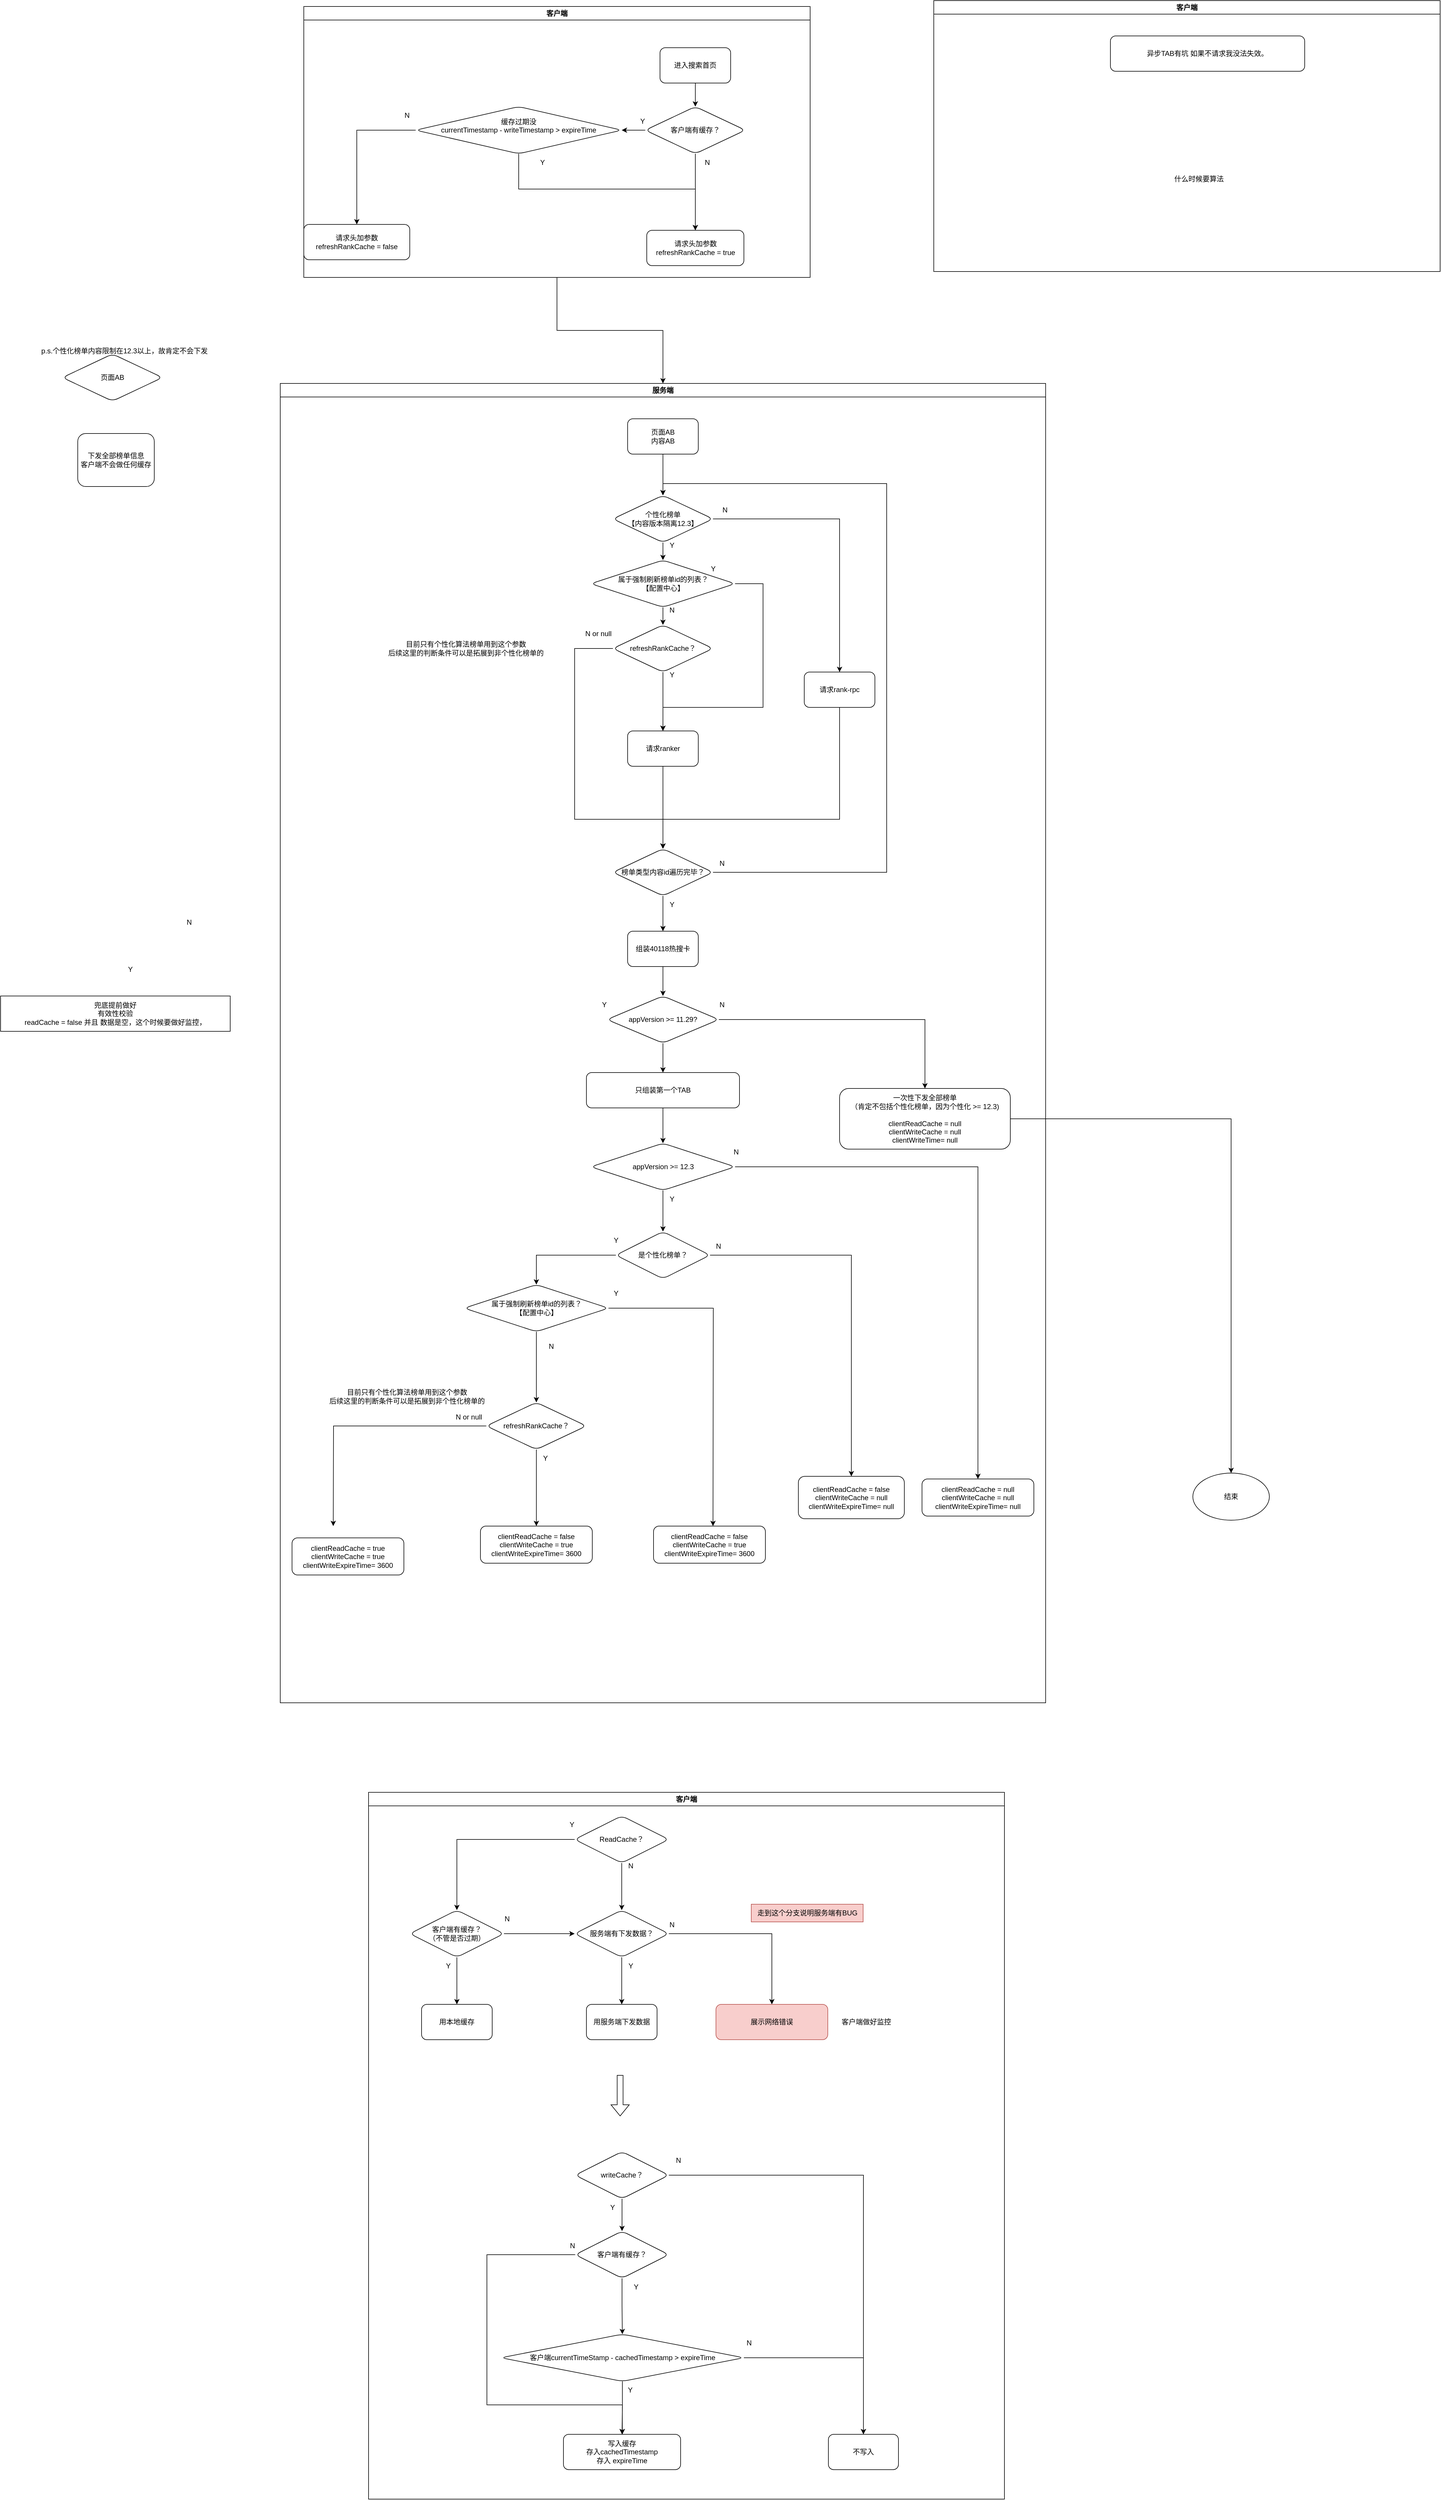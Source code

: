 <mxfile version="26.0.16">
  <diagram name="第 1 页" id="NQEf47WvhXZKwdAwDiqe">
    <mxGraphModel dx="3689" dy="2301" grid="1" gridSize="10" guides="1" tooltips="1" connect="1" arrows="1" fold="1" page="1" pageScale="1" pageWidth="827" pageHeight="1169" math="0" shadow="0">
      <root>
        <mxCell id="0" />
        <mxCell id="1" parent="0" />
        <mxCell id="9Gnq12phPFpCPruZLT1S-5" value="" style="edgeStyle=orthogonalEdgeStyle;rounded=0;orthogonalLoop=1;jettySize=auto;html=1;" parent="1" source="9Gnq12phPFpCPruZLT1S-2" target="9Gnq12phPFpCPruZLT1S-4" edge="1">
          <mxGeometry relative="1" as="geometry" />
        </mxCell>
        <mxCell id="9Gnq12phPFpCPruZLT1S-2" value="进入搜索首页" style="rounded=1;whiteSpace=wrap;html=1;" parent="1" vertex="1">
          <mxGeometry x="285" y="-70" width="120" height="60" as="geometry" />
        </mxCell>
        <mxCell id="9Gnq12phPFpCPruZLT1S-165" value="" style="edgeStyle=orthogonalEdgeStyle;rounded=0;orthogonalLoop=1;jettySize=auto;html=1;" parent="1" source="9Gnq12phPFpCPruZLT1S-4" target="9Gnq12phPFpCPruZLT1S-164" edge="1">
          <mxGeometry relative="1" as="geometry" />
        </mxCell>
        <mxCell id="9Gnq12phPFpCPruZLT1S-168" value="" style="edgeStyle=orthogonalEdgeStyle;rounded=0;orthogonalLoop=1;jettySize=auto;html=1;" parent="1" source="9Gnq12phPFpCPruZLT1S-4" target="9Gnq12phPFpCPruZLT1S-167" edge="1">
          <mxGeometry relative="1" as="geometry" />
        </mxCell>
        <mxCell id="9Gnq12phPFpCPruZLT1S-4" value="客户端有缓存？" style="rhombus;whiteSpace=wrap;html=1;rounded=1;" parent="1" vertex="1">
          <mxGeometry x="260" y="30" width="170" height="80" as="geometry" />
        </mxCell>
        <mxCell id="9Gnq12phPFpCPruZLT1S-41" value="p.s.个性化榜单内容限制在12.3以上，故肯定不会下发" style="text;html=1;align=center;verticalAlign=middle;resizable=0;points=[];autosize=1;strokeColor=none;fillColor=none;" parent="1" vertex="1">
          <mxGeometry x="-780" y="430" width="310" height="30" as="geometry" />
        </mxCell>
        <mxCell id="9Gnq12phPFpCPruZLT1S-66" value="" style="edgeStyle=orthogonalEdgeStyle;rounded=0;orthogonalLoop=1;jettySize=auto;html=1;entryX=0.5;entryY=0;entryDx=0;entryDy=0;" parent="1" source="9Gnq12phPFpCPruZLT1S-61" target="9Gnq12phPFpCPruZLT1S-103" edge="1">
          <mxGeometry relative="1" as="geometry">
            <mxPoint x="220" y="3082" as="targetPoint" />
          </mxGeometry>
        </mxCell>
        <mxCell id="9Gnq12phPFpCPruZLT1S-104" style="edgeStyle=orthogonalEdgeStyle;rounded=0;orthogonalLoop=1;jettySize=auto;html=1;entryX=0.5;entryY=0;entryDx=0;entryDy=0;" parent="1" source="9Gnq12phPFpCPruZLT1S-61" target="9Gnq12phPFpCPruZLT1S-94" edge="1">
          <mxGeometry relative="1" as="geometry" />
        </mxCell>
        <mxCell id="9Gnq12phPFpCPruZLT1S-61" value="ReadCache？" style="rhombus;whiteSpace=wrap;html=1;rounded=1;" parent="1" vertex="1">
          <mxGeometry x="140" y="2932" width="160" height="80" as="geometry" />
        </mxCell>
        <mxCell id="9Gnq12phPFpCPruZLT1S-67" value="Y" style="text;html=1;align=center;verticalAlign=middle;resizable=0;points=[];autosize=1;strokeColor=none;fillColor=none;" parent="1" vertex="1">
          <mxGeometry x="120" y="2932" width="30" height="30" as="geometry" />
        </mxCell>
        <mxCell id="9Gnq12phPFpCPruZLT1S-68" value="N" style="text;html=1;align=center;verticalAlign=middle;resizable=0;points=[];autosize=1;strokeColor=none;fillColor=none;" parent="1" vertex="1">
          <mxGeometry x="220" y="3002" width="30" height="30" as="geometry" />
        </mxCell>
        <mxCell id="9Gnq12phPFpCPruZLT1S-96" style="edgeStyle=orthogonalEdgeStyle;rounded=0;orthogonalLoop=1;jettySize=auto;html=1;entryX=0;entryY=0.5;entryDx=0;entryDy=0;" parent="1" source="9Gnq12phPFpCPruZLT1S-94" target="9Gnq12phPFpCPruZLT1S-103" edge="1">
          <mxGeometry relative="1" as="geometry">
            <mxPoint x="160" y="3112" as="targetPoint" />
            <Array as="points" />
          </mxGeometry>
        </mxCell>
        <mxCell id="9Gnq12phPFpCPruZLT1S-100" style="edgeStyle=orthogonalEdgeStyle;rounded=0;orthogonalLoop=1;jettySize=auto;html=1;entryX=0.5;entryY=0;entryDx=0;entryDy=0;" parent="1" source="9Gnq12phPFpCPruZLT1S-94" target="9Gnq12phPFpCPruZLT1S-97" edge="1">
          <mxGeometry relative="1" as="geometry" />
        </mxCell>
        <mxCell id="9Gnq12phPFpCPruZLT1S-94" value="客户端有缓存？&lt;br&gt;（不管是否过期）" style="rhombus;whiteSpace=wrap;html=1;rounded=1;" parent="1" vertex="1">
          <mxGeometry x="-140" y="3092" width="160" height="80" as="geometry" />
        </mxCell>
        <mxCell id="9Gnq12phPFpCPruZLT1S-97" value="用本地缓存" style="whiteSpace=wrap;html=1;rounded=1;" parent="1" vertex="1">
          <mxGeometry x="-120" y="3252" width="120" height="60" as="geometry" />
        </mxCell>
        <mxCell id="9Gnq12phPFpCPruZLT1S-101" value="Y" style="text;html=1;align=center;verticalAlign=middle;resizable=0;points=[];autosize=1;strokeColor=none;fillColor=none;" parent="1" vertex="1">
          <mxGeometry x="-90" y="3172" width="30" height="30" as="geometry" />
        </mxCell>
        <mxCell id="9Gnq12phPFpCPruZLT1S-102" value="N" style="text;html=1;align=center;verticalAlign=middle;resizable=0;points=[];autosize=1;strokeColor=none;fillColor=none;" parent="1" vertex="1">
          <mxGeometry x="10" y="3092" width="30" height="30" as="geometry" />
        </mxCell>
        <mxCell id="9Gnq12phPFpCPruZLT1S-106" value="" style="edgeStyle=orthogonalEdgeStyle;rounded=0;orthogonalLoop=1;jettySize=auto;html=1;" parent="1" source="9Gnq12phPFpCPruZLT1S-103" target="9Gnq12phPFpCPruZLT1S-105" edge="1">
          <mxGeometry relative="1" as="geometry" />
        </mxCell>
        <mxCell id="9Gnq12phPFpCPruZLT1S-107" style="edgeStyle=orthogonalEdgeStyle;rounded=0;orthogonalLoop=1;jettySize=auto;html=1;entryX=0.5;entryY=0;entryDx=0;entryDy=0;" parent="1" source="9Gnq12phPFpCPruZLT1S-103" target="9Gnq12phPFpCPruZLT1S-109" edge="1">
          <mxGeometry relative="1" as="geometry">
            <mxPoint x="460" y="3242" as="targetPoint" />
          </mxGeometry>
        </mxCell>
        <mxCell id="9Gnq12phPFpCPruZLT1S-103" value="服务端有下发数据？" style="rhombus;whiteSpace=wrap;html=1;rounded=1;" parent="1" vertex="1">
          <mxGeometry x="140" y="3092" width="160" height="80" as="geometry" />
        </mxCell>
        <mxCell id="9Gnq12phPFpCPruZLT1S-105" value="用服务端下发数据" style="whiteSpace=wrap;html=1;rounded=1;" parent="1" vertex="1">
          <mxGeometry x="160" y="3252" width="120" height="60" as="geometry" />
        </mxCell>
        <mxCell id="9Gnq12phPFpCPruZLT1S-109" value="展示网络错误" style="whiteSpace=wrap;html=1;rounded=1;fillColor=#f8cecc;strokeColor=#b85450;" parent="1" vertex="1">
          <mxGeometry x="380" y="3252" width="190" height="60" as="geometry" />
        </mxCell>
        <mxCell id="9Gnq12phPFpCPruZLT1S-110" value="N" style="text;html=1;align=center;verticalAlign=middle;resizable=0;points=[];autosize=1;strokeColor=none;fillColor=none;" parent="1" vertex="1">
          <mxGeometry x="290" y="3102" width="30" height="30" as="geometry" />
        </mxCell>
        <mxCell id="9Gnq12phPFpCPruZLT1S-113" value="Y" style="text;html=1;align=center;verticalAlign=middle;resizable=0;points=[];autosize=1;strokeColor=none;fillColor=none;" parent="1" vertex="1">
          <mxGeometry x="220" y="3172" width="30" height="30" as="geometry" />
        </mxCell>
        <mxCell id="9Gnq12phPFpCPruZLT1S-129" value="客户端做好监控" style="text;html=1;align=center;verticalAlign=middle;resizable=0;points=[];autosize=1;strokeColor=none;fillColor=none;" parent="1" vertex="1">
          <mxGeometry x="580" y="3267" width="110" height="30" as="geometry" />
        </mxCell>
        <mxCell id="9Gnq12phPFpCPruZLT1S-150" value="客户端" style="swimlane;whiteSpace=wrap;html=1;" parent="1" vertex="1">
          <mxGeometry x="-210" y="2892" width="1080" height="1200" as="geometry" />
        </mxCell>
        <mxCell id="9Gnq12phPFpCPruZLT1S-117" style="edgeStyle=orthogonalEdgeStyle;rounded=0;orthogonalLoop=1;jettySize=auto;html=1;entryX=0.5;entryY=0;entryDx=0;entryDy=0;" parent="9Gnq12phPFpCPruZLT1S-150" source="9Gnq12phPFpCPruZLT1S-71" target="9Gnq12phPFpCPruZLT1S-115" edge="1">
          <mxGeometry relative="1" as="geometry" />
        </mxCell>
        <mxCell id="9Gnq12phPFpCPruZLT1S-137" style="edgeStyle=orthogonalEdgeStyle;rounded=0;orthogonalLoop=1;jettySize=auto;html=1;entryX=0.5;entryY=0;entryDx=0;entryDy=0;" parent="9Gnq12phPFpCPruZLT1S-150" source="9Gnq12phPFpCPruZLT1S-71" target="9Gnq12phPFpCPruZLT1S-134" edge="1">
          <mxGeometry relative="1" as="geometry" />
        </mxCell>
        <mxCell id="9Gnq12phPFpCPruZLT1S-71" value="writeCache？" style="rhombus;whiteSpace=wrap;html=1;rounded=1;" parent="9Gnq12phPFpCPruZLT1S-150" vertex="1">
          <mxGeometry x="351.01" y="610" width="159" height="80" as="geometry" />
        </mxCell>
        <mxCell id="9Gnq12phPFpCPruZLT1S-74" value="Y" style="text;html=1;align=center;verticalAlign=middle;resizable=0;points=[];autosize=1;strokeColor=none;fillColor=none;" parent="9Gnq12phPFpCPruZLT1S-150" vertex="1">
          <mxGeometry x="398.51" y="690" width="30" height="30" as="geometry" />
        </mxCell>
        <mxCell id="9Gnq12phPFpCPruZLT1S-75" value="N" style="text;html=1;align=center;verticalAlign=middle;resizable=0;points=[];autosize=1;strokeColor=none;fillColor=none;" parent="9Gnq12phPFpCPruZLT1S-150" vertex="1">
          <mxGeometry x="511.01" y="610" width="30" height="30" as="geometry" />
        </mxCell>
        <mxCell id="9Gnq12phPFpCPruZLT1S-136" style="edgeStyle=orthogonalEdgeStyle;rounded=0;orthogonalLoop=1;jettySize=auto;html=1;" parent="9Gnq12phPFpCPruZLT1S-150" source="9Gnq12phPFpCPruZLT1S-115" edge="1">
          <mxGeometry relative="1" as="geometry">
            <mxPoint x="431.01" y="1090" as="targetPoint" />
            <Array as="points">
              <mxPoint x="201.01" y="785" />
              <mxPoint x="201.01" y="1040" />
              <mxPoint x="431.01" y="1040" />
            </Array>
          </mxGeometry>
        </mxCell>
        <mxCell id="9Gnq12phPFpCPruZLT1S-147" style="edgeStyle=orthogonalEdgeStyle;rounded=0;orthogonalLoop=1;jettySize=auto;html=1;entryX=0.5;entryY=0;entryDx=0;entryDy=0;" parent="9Gnq12phPFpCPruZLT1S-150" source="9Gnq12phPFpCPruZLT1S-115" target="9Gnq12phPFpCPruZLT1S-130" edge="1">
          <mxGeometry relative="1" as="geometry" />
        </mxCell>
        <mxCell id="9Gnq12phPFpCPruZLT1S-115" value="客户端有缓存？" style="rhombus;whiteSpace=wrap;html=1;rounded=1;" parent="9Gnq12phPFpCPruZLT1S-150" vertex="1">
          <mxGeometry x="351.01" y="745" width="159" height="80" as="geometry" />
        </mxCell>
        <mxCell id="9Gnq12phPFpCPruZLT1S-123" value="N" style="text;html=1;align=center;verticalAlign=middle;resizable=0;points=[];autosize=1;strokeColor=none;fillColor=none;" parent="9Gnq12phPFpCPruZLT1S-150" vertex="1">
          <mxGeometry x="331.01" y="755" width="30" height="30" as="geometry" />
        </mxCell>
        <mxCell id="9Gnq12phPFpCPruZLT1S-126" value="Y" style="text;html=1;align=center;verticalAlign=middle;resizable=0;points=[];autosize=1;strokeColor=none;fillColor=none;" parent="9Gnq12phPFpCPruZLT1S-150" vertex="1">
          <mxGeometry x="438.51" y="825" width="30" height="30" as="geometry" />
        </mxCell>
        <mxCell id="9Gnq12phPFpCPruZLT1S-132" value="" style="edgeStyle=orthogonalEdgeStyle;rounded=0;orthogonalLoop=1;jettySize=auto;html=1;" parent="9Gnq12phPFpCPruZLT1S-150" source="9Gnq12phPFpCPruZLT1S-130" target="9Gnq12phPFpCPruZLT1S-131" edge="1">
          <mxGeometry relative="1" as="geometry" />
        </mxCell>
        <mxCell id="9Gnq12phPFpCPruZLT1S-135" value="" style="edgeStyle=orthogonalEdgeStyle;rounded=0;orthogonalLoop=1;jettySize=auto;html=1;" parent="9Gnq12phPFpCPruZLT1S-150" source="9Gnq12phPFpCPruZLT1S-130" target="9Gnq12phPFpCPruZLT1S-134" edge="1">
          <mxGeometry relative="1" as="geometry" />
        </mxCell>
        <mxCell id="9Gnq12phPFpCPruZLT1S-130" value="客户端currentTimeStamp - cachedTimestamp &amp;gt; expireTime" style="rhombus;whiteSpace=wrap;html=1;rounded=1;" parent="9Gnq12phPFpCPruZLT1S-150" vertex="1">
          <mxGeometry x="224.67" y="920" width="412.75" height="80" as="geometry" />
        </mxCell>
        <mxCell id="9Gnq12phPFpCPruZLT1S-131" value="写入缓存&lt;br&gt;存入cachedTimestamp&lt;br&gt;存入 expireTime" style="whiteSpace=wrap;html=1;rounded=1;" parent="9Gnq12phPFpCPruZLT1S-150" vertex="1">
          <mxGeometry x="331" y="1090" width="199.01" height="60" as="geometry" />
        </mxCell>
        <mxCell id="9Gnq12phPFpCPruZLT1S-134" value="不写入" style="whiteSpace=wrap;html=1;rounded=1;" parent="9Gnq12phPFpCPruZLT1S-150" vertex="1">
          <mxGeometry x="781.005" y="1090" width="119" height="60" as="geometry" />
        </mxCell>
        <mxCell id="9Gnq12phPFpCPruZLT1S-140" value="Y" style="text;html=1;align=center;verticalAlign=middle;resizable=0;points=[];autosize=1;strokeColor=none;fillColor=none;" parent="9Gnq12phPFpCPruZLT1S-150" vertex="1">
          <mxGeometry x="428.51" y="1000" width="30" height="30" as="geometry" />
        </mxCell>
        <mxCell id="9Gnq12phPFpCPruZLT1S-141" value="N" style="text;html=1;align=center;verticalAlign=middle;resizable=0;points=[];autosize=1;strokeColor=none;fillColor=none;" parent="9Gnq12phPFpCPruZLT1S-150" vertex="1">
          <mxGeometry x="631.01" y="920" width="30" height="30" as="geometry" />
        </mxCell>
        <mxCell id="9Gnq12phPFpCPruZLT1S-152" value="" style="shape=flexArrow;endArrow=classic;html=1;rounded=0;" parent="9Gnq12phPFpCPruZLT1S-150" edge="1">
          <mxGeometry width="50" height="50" relative="1" as="geometry">
            <mxPoint x="427.26" y="480" as="sourcePoint" />
            <mxPoint x="427.26" y="550" as="targetPoint" />
          </mxGeometry>
        </mxCell>
        <mxCell id="9Gnq12phPFpCPruZLT1S-112" value="走到这个分支说明服务端有BUG" style="text;html=1;align=center;verticalAlign=middle;resizable=0;points=[];autosize=1;strokeColor=#b85450;fillColor=#f8cecc;" parent="9Gnq12phPFpCPruZLT1S-150" vertex="1">
          <mxGeometry x="650" y="190" width="190" height="30" as="geometry" />
        </mxCell>
        <mxCell id="9Gnq12phPFpCPruZLT1S-166" value="Y" style="text;html=1;align=center;verticalAlign=middle;resizable=0;points=[];autosize=1;strokeColor=none;fillColor=none;" parent="1" vertex="1">
          <mxGeometry x="240" y="40" width="30" height="30" as="geometry" />
        </mxCell>
        <mxCell id="9Gnq12phPFpCPruZLT1S-178" value="" style="edgeStyle=orthogonalEdgeStyle;rounded=0;orthogonalLoop=1;jettySize=auto;html=1;" parent="1" source="9Gnq12phPFpCPruZLT1S-167" target="9Gnq12phPFpCPruZLT1S-177" edge="1">
          <mxGeometry relative="1" as="geometry" />
        </mxCell>
        <mxCell id="9Gnq12phPFpCPruZLT1S-182" style="edgeStyle=orthogonalEdgeStyle;rounded=0;orthogonalLoop=1;jettySize=auto;html=1;entryX=0.5;entryY=0;entryDx=0;entryDy=0;" parent="1" source="9Gnq12phPFpCPruZLT1S-167" target="9Gnq12phPFpCPruZLT1S-164" edge="1">
          <mxGeometry relative="1" as="geometry">
            <Array as="points">
              <mxPoint x="45" y="170" />
              <mxPoint x="345" y="170" />
            </Array>
          </mxGeometry>
        </mxCell>
        <mxCell id="9Gnq12phPFpCPruZLT1S-167" value="缓存过期没&lt;br&gt;currentTimestamp - writeTimestamp &amp;gt; expireTime&lt;div&gt;&lt;br&gt;&lt;/div&gt;" style="rhombus;whiteSpace=wrap;html=1;rounded=1;" parent="1" vertex="1">
          <mxGeometry x="-130" y="30" width="350" height="80" as="geometry" />
        </mxCell>
        <mxCell id="9Gnq12phPFpCPruZLT1S-173" value="异步TAB有坑 如果不请求我没法失效。" style="rounded=1;whiteSpace=wrap;html=1;" parent="1" vertex="1">
          <mxGeometry x="1050" y="-90" width="330" height="60" as="geometry" />
        </mxCell>
        <mxCell id="9Gnq12phPFpCPruZLT1S-179" value="N" style="text;html=1;align=center;verticalAlign=middle;resizable=0;points=[];autosize=1;strokeColor=none;fillColor=none;" parent="1" vertex="1">
          <mxGeometry x="350" y="110" width="30" height="30" as="geometry" />
        </mxCell>
        <mxCell id="9Gnq12phPFpCPruZLT1S-183" value="Y" style="text;html=1;align=center;verticalAlign=middle;resizable=0;points=[];autosize=1;strokeColor=none;fillColor=none;" parent="1" vertex="1">
          <mxGeometry x="70" y="110" width="30" height="30" as="geometry" />
        </mxCell>
        <mxCell id="9Gnq12phPFpCPruZLT1S-184" value="N" style="text;html=1;align=center;verticalAlign=middle;resizable=0;points=[];autosize=1;strokeColor=none;fillColor=none;" parent="1" vertex="1">
          <mxGeometry x="-160" y="30" width="30" height="30" as="geometry" />
        </mxCell>
        <mxCell id="9Gnq12phPFpCPruZLT1S-185" value="什么时候要算法" style="text;html=1;align=center;verticalAlign=middle;resizable=0;points=[];autosize=1;strokeColor=none;fillColor=none;" parent="1" vertex="1">
          <mxGeometry x="1145" y="138" width="110" height="30" as="geometry" />
        </mxCell>
        <mxCell id="9Gnq12phPFpCPruZLT1S-206" value="客户端" style="swimlane;whiteSpace=wrap;html=1;" parent="1" vertex="1">
          <mxGeometry x="-320" y="-140" width="860" height="460" as="geometry" />
        </mxCell>
        <mxCell id="9Gnq12phPFpCPruZLT1S-177" value="请求头加参数&lt;br&gt;refreshRankCache = false" style="whiteSpace=wrap;html=1;rounded=1;" parent="9Gnq12phPFpCPruZLT1S-206" vertex="1">
          <mxGeometry y="370" width="180" height="60" as="geometry" />
        </mxCell>
        <mxCell id="9Gnq12phPFpCPruZLT1S-164" value="请求头加参数&lt;br&gt;refreshRankCache&amp;nbsp;= true" style="whiteSpace=wrap;html=1;rounded=1;" parent="9Gnq12phPFpCPruZLT1S-206" vertex="1">
          <mxGeometry x="582.5" y="380" width="165" height="60" as="geometry" />
        </mxCell>
        <mxCell id="9Gnq12phPFpCPruZLT1S-207" value="服务端" style="swimlane;whiteSpace=wrap;html=1;" parent="1" vertex="1">
          <mxGeometry x="-360" y="500" width="1300" height="2240" as="geometry" />
        </mxCell>
        <mxCell id="9Gnq12phPFpCPruZLT1S-217" value="" style="edgeStyle=orthogonalEdgeStyle;rounded=0;orthogonalLoop=1;jettySize=auto;html=1;" parent="9Gnq12phPFpCPruZLT1S-207" source="9Gnq12phPFpCPruZLT1S-211" target="9Gnq12phPFpCPruZLT1S-216" edge="1">
          <mxGeometry relative="1" as="geometry" />
        </mxCell>
        <mxCell id="IQsKiP9p9qlhISxIr5vT-22" style="edgeStyle=orthogonalEdgeStyle;rounded=0;orthogonalLoop=1;jettySize=auto;html=1;entryX=0.5;entryY=0;entryDx=0;entryDy=0;" edge="1" parent="9Gnq12phPFpCPruZLT1S-207" source="IQsKiP9p9qlhISxIr5vT-28" target="9Gnq12phPFpCPruZLT1S-222">
          <mxGeometry relative="1" as="geometry" />
        </mxCell>
        <mxCell id="9Gnq12phPFpCPruZLT1S-211" value="个性化榜单&lt;br&gt;【内容版本隔离12.3】" style="rhombus;whiteSpace=wrap;html=1;rounded=1;" parent="9Gnq12phPFpCPruZLT1S-207" vertex="1">
          <mxGeometry x="565" y="190" width="170" height="80" as="geometry" />
        </mxCell>
        <mxCell id="IQsKiP9p9qlhISxIr5vT-27" style="edgeStyle=orthogonalEdgeStyle;rounded=0;orthogonalLoop=1;jettySize=auto;html=1;entryX=0.5;entryY=0;entryDx=0;entryDy=0;" edge="1" parent="9Gnq12phPFpCPruZLT1S-207" source="9Gnq12phPFpCPruZLT1S-216">
          <mxGeometry relative="1" as="geometry">
            <mxPoint x="650" y="790.0" as="targetPoint" />
            <Array as="points">
              <mxPoint x="950" y="740" />
              <mxPoint x="650" y="740" />
            </Array>
          </mxGeometry>
        </mxCell>
        <mxCell id="9Gnq12phPFpCPruZLT1S-216" value="请求rank-rpc" style="whiteSpace=wrap;html=1;rounded=1;" parent="9Gnq12phPFpCPruZLT1S-207" vertex="1">
          <mxGeometry x="890" y="490" width="120" height="60" as="geometry" />
        </mxCell>
        <mxCell id="9Gnq12phPFpCPruZLT1S-218" value="Y" style="text;html=1;align=center;verticalAlign=middle;resizable=0;points=[];autosize=1;strokeColor=none;fillColor=none;" parent="9Gnq12phPFpCPruZLT1S-207" vertex="1">
          <mxGeometry x="650" y="260" width="30" height="30" as="geometry" />
        </mxCell>
        <mxCell id="9Gnq12phPFpCPruZLT1S-219" value="N or null" style="text;html=1;align=center;verticalAlign=middle;resizable=0;points=[];autosize=1;strokeColor=none;fillColor=none;" parent="9Gnq12phPFpCPruZLT1S-207" vertex="1">
          <mxGeometry x="505" y="410" width="70" height="30" as="geometry" />
        </mxCell>
        <mxCell id="9Gnq12phPFpCPruZLT1S-224" value="" style="edgeStyle=orthogonalEdgeStyle;rounded=0;orthogonalLoop=1;jettySize=auto;html=1;" parent="9Gnq12phPFpCPruZLT1S-207" source="9Gnq12phPFpCPruZLT1S-222" target="9Gnq12phPFpCPruZLT1S-223" edge="1">
          <mxGeometry relative="1" as="geometry" />
        </mxCell>
        <mxCell id="IQsKiP9p9qlhISxIr5vT-24" value="" style="edgeStyle=orthogonalEdgeStyle;rounded=0;orthogonalLoop=1;jettySize=auto;html=1;entryX=0.5;entryY=0;entryDx=0;entryDy=0;" edge="1" parent="9Gnq12phPFpCPruZLT1S-207" source="9Gnq12phPFpCPruZLT1S-222">
          <mxGeometry relative="1" as="geometry">
            <mxPoint x="650" y="790.0" as="targetPoint" />
            <Array as="points">
              <mxPoint x="500" y="450" />
              <mxPoint x="500" y="740" />
              <mxPoint x="650" y="740" />
            </Array>
          </mxGeometry>
        </mxCell>
        <mxCell id="9Gnq12phPFpCPruZLT1S-222" value="refreshRankCache？" style="rhombus;whiteSpace=wrap;html=1;rounded=1;" parent="9Gnq12phPFpCPruZLT1S-207" vertex="1">
          <mxGeometry x="565" y="410" width="170" height="80" as="geometry" />
        </mxCell>
        <mxCell id="IQsKiP9p9qlhISxIr5vT-26" style="edgeStyle=orthogonalEdgeStyle;rounded=0;orthogonalLoop=1;jettySize=auto;html=1;entryX=0.5;entryY=0;entryDx=0;entryDy=0;" edge="1" parent="9Gnq12phPFpCPruZLT1S-207" source="9Gnq12phPFpCPruZLT1S-223">
          <mxGeometry relative="1" as="geometry">
            <mxPoint x="650" y="790.0" as="targetPoint" />
          </mxGeometry>
        </mxCell>
        <mxCell id="9Gnq12phPFpCPruZLT1S-223" value="请求ranker" style="whiteSpace=wrap;html=1;rounded=1;" parent="9Gnq12phPFpCPruZLT1S-207" vertex="1">
          <mxGeometry x="590" y="590" width="120" height="60" as="geometry" />
        </mxCell>
        <mxCell id="9Gnq12phPFpCPruZLT1S-230" value="N" style="text;html=1;align=center;verticalAlign=middle;resizable=0;points=[];autosize=1;strokeColor=none;fillColor=none;" parent="9Gnq12phPFpCPruZLT1S-207" vertex="1">
          <mxGeometry x="740" y="200" width="30" height="30" as="geometry" />
        </mxCell>
        <mxCell id="9Gnq12phPFpCPruZLT1S-229" value="Y" style="text;html=1;align=center;verticalAlign=middle;resizable=0;points=[];autosize=1;strokeColor=none;fillColor=none;" parent="9Gnq12phPFpCPruZLT1S-207" vertex="1">
          <mxGeometry x="650" y="480" width="30" height="30" as="geometry" />
        </mxCell>
        <mxCell id="9Gnq12phPFpCPruZLT1S-234" style="edgeStyle=orthogonalEdgeStyle;rounded=0;orthogonalLoop=1;jettySize=auto;html=1;entryX=0.5;entryY=0;entryDx=0;entryDy=0;" parent="9Gnq12phPFpCPruZLT1S-207" source="9Gnq12phPFpCPruZLT1S-233" target="9Gnq12phPFpCPruZLT1S-211" edge="1">
          <mxGeometry relative="1" as="geometry" />
        </mxCell>
        <mxCell id="9Gnq12phPFpCPruZLT1S-233" value="页面AB&lt;br&gt;内容AB" style="whiteSpace=wrap;html=1;rounded=1;" parent="9Gnq12phPFpCPruZLT1S-207" vertex="1">
          <mxGeometry x="590" y="60" width="120" height="60" as="geometry" />
        </mxCell>
        <mxCell id="IQsKiP9p9qlhISxIr5vT-33" style="edgeStyle=orthogonalEdgeStyle;rounded=0;orthogonalLoop=1;jettySize=auto;html=1;entryX=0.5;entryY=0;entryDx=0;entryDy=0;exitX=1;exitY=0.5;exitDx=0;exitDy=0;" edge="1" parent="9Gnq12phPFpCPruZLT1S-207" source="IQsKiP9p9qlhISxIr5vT-28" target="9Gnq12phPFpCPruZLT1S-223">
          <mxGeometry relative="1" as="geometry">
            <Array as="points">
              <mxPoint x="820" y="340" />
              <mxPoint x="820" y="550" />
              <mxPoint x="650" y="550" />
            </Array>
          </mxGeometry>
        </mxCell>
        <mxCell id="IQsKiP9p9qlhISxIr5vT-28" value="属于强制刷新榜单id的列表？&lt;br&gt;【配置中心】" style="rhombus;whiteSpace=wrap;html=1;rounded=1;" vertex="1" parent="9Gnq12phPFpCPruZLT1S-207">
          <mxGeometry x="527.5" y="300" width="245" height="80" as="geometry" />
        </mxCell>
        <mxCell id="IQsKiP9p9qlhISxIr5vT-29" value="" style="edgeStyle=orthogonalEdgeStyle;rounded=0;orthogonalLoop=1;jettySize=auto;html=1;entryX=0.5;entryY=0;entryDx=0;entryDy=0;" edge="1" parent="9Gnq12phPFpCPruZLT1S-207" source="9Gnq12phPFpCPruZLT1S-211" target="IQsKiP9p9qlhISxIr5vT-28">
          <mxGeometry relative="1" as="geometry">
            <mxPoint x="290" y="770" as="sourcePoint" />
            <mxPoint x="290" y="850" as="targetPoint" />
          </mxGeometry>
        </mxCell>
        <mxCell id="IQsKiP9p9qlhISxIr5vT-30" value="N" style="text;html=1;align=center;verticalAlign=middle;resizable=0;points=[];autosize=1;strokeColor=none;fillColor=none;" vertex="1" parent="9Gnq12phPFpCPruZLT1S-207">
          <mxGeometry x="650" y="370" width="30" height="30" as="geometry" />
        </mxCell>
        <mxCell id="IQsKiP9p9qlhISxIr5vT-34" value="Y" style="text;html=1;align=center;verticalAlign=middle;resizable=0;points=[];autosize=1;strokeColor=none;fillColor=none;" vertex="1" parent="9Gnq12phPFpCPruZLT1S-207">
          <mxGeometry x="720" y="300" width="30" height="30" as="geometry" />
        </mxCell>
        <mxCell id="IQsKiP9p9qlhISxIr5vT-36" style="edgeStyle=orthogonalEdgeStyle;rounded=0;orthogonalLoop=1;jettySize=auto;html=1;entryX=0.5;entryY=0;entryDx=0;entryDy=0;" edge="1" parent="9Gnq12phPFpCPruZLT1S-207" source="IQsKiP9p9qlhISxIr5vT-35" target="9Gnq12phPFpCPruZLT1S-211">
          <mxGeometry relative="1" as="geometry">
            <Array as="points">
              <mxPoint x="1030" y="830" />
              <mxPoint x="1030" y="170" />
              <mxPoint x="650" y="170" />
            </Array>
          </mxGeometry>
        </mxCell>
        <mxCell id="IQsKiP9p9qlhISxIr5vT-37" style="edgeStyle=orthogonalEdgeStyle;rounded=0;orthogonalLoop=1;jettySize=auto;html=1;" edge="1" parent="9Gnq12phPFpCPruZLT1S-207" source="IQsKiP9p9qlhISxIr5vT-35">
          <mxGeometry relative="1" as="geometry">
            <mxPoint x="650" y="930.0" as="targetPoint" />
          </mxGeometry>
        </mxCell>
        <mxCell id="IQsKiP9p9qlhISxIr5vT-35" value="榜单类型内容id遍历完毕？" style="rhombus;whiteSpace=wrap;html=1;rounded=1;" vertex="1" parent="9Gnq12phPFpCPruZLT1S-207">
          <mxGeometry x="565" y="790" width="170" height="80" as="geometry" />
        </mxCell>
        <mxCell id="IQsKiP9p9qlhISxIr5vT-38" value="N" style="text;html=1;align=center;verticalAlign=middle;resizable=0;points=[];autosize=1;strokeColor=none;fillColor=none;" vertex="1" parent="9Gnq12phPFpCPruZLT1S-207">
          <mxGeometry x="735" y="800" width="30" height="30" as="geometry" />
        </mxCell>
        <mxCell id="IQsKiP9p9qlhISxIr5vT-39" value="Y" style="text;html=1;align=center;verticalAlign=middle;resizable=0;points=[];autosize=1;strokeColor=none;fillColor=none;" vertex="1" parent="9Gnq12phPFpCPruZLT1S-207">
          <mxGeometry x="650" y="870" width="30" height="30" as="geometry" />
        </mxCell>
        <mxCell id="IQsKiP9p9qlhISxIr5vT-42" value="" style="edgeStyle=orthogonalEdgeStyle;rounded=0;orthogonalLoop=1;jettySize=auto;html=1;" edge="1" parent="9Gnq12phPFpCPruZLT1S-207" source="IQsKiP9p9qlhISxIr5vT-40" target="IQsKiP9p9qlhISxIr5vT-41">
          <mxGeometry relative="1" as="geometry" />
        </mxCell>
        <mxCell id="IQsKiP9p9qlhISxIr5vT-40" value="组装40118热搜卡" style="whiteSpace=wrap;html=1;rounded=1;" vertex="1" parent="9Gnq12phPFpCPruZLT1S-207">
          <mxGeometry x="590" y="930" width="120" height="60" as="geometry" />
        </mxCell>
        <mxCell id="IQsKiP9p9qlhISxIr5vT-44" value="" style="edgeStyle=orthogonalEdgeStyle;rounded=0;orthogonalLoop=1;jettySize=auto;html=1;" edge="1" parent="9Gnq12phPFpCPruZLT1S-207" source="IQsKiP9p9qlhISxIr5vT-41" target="IQsKiP9p9qlhISxIr5vT-43">
          <mxGeometry relative="1" as="geometry" />
        </mxCell>
        <mxCell id="IQsKiP9p9qlhISxIr5vT-41" value="appVersion &amp;gt;= 11.29?" style="rhombus;whiteSpace=wrap;html=1;rounded=1;" vertex="1" parent="9Gnq12phPFpCPruZLT1S-207">
          <mxGeometry x="555" y="1040" width="190" height="80" as="geometry" />
        </mxCell>
        <mxCell id="IQsKiP9p9qlhISxIr5vT-54" style="edgeStyle=orthogonalEdgeStyle;rounded=0;orthogonalLoop=1;jettySize=auto;html=1;entryX=0.5;entryY=0;entryDx=0;entryDy=0;" edge="1" parent="9Gnq12phPFpCPruZLT1S-207" source="IQsKiP9p9qlhISxIr5vT-43" target="IQsKiP9p9qlhISxIr5vT-53">
          <mxGeometry relative="1" as="geometry" />
        </mxCell>
        <mxCell id="IQsKiP9p9qlhISxIr5vT-43" value="只组装第一个TAB" style="whiteSpace=wrap;html=1;rounded=1;" vertex="1" parent="9Gnq12phPFpCPruZLT1S-207">
          <mxGeometry x="520" y="1170" width="260" height="60" as="geometry" />
        </mxCell>
        <mxCell id="IQsKiP9p9qlhISxIr5vT-47" value="Y" style="text;html=1;align=center;verticalAlign=middle;resizable=0;points=[];autosize=1;strokeColor=none;fillColor=none;" vertex="1" parent="9Gnq12phPFpCPruZLT1S-207">
          <mxGeometry x="535" y="1040" width="30" height="30" as="geometry" />
        </mxCell>
        <mxCell id="IQsKiP9p9qlhISxIr5vT-48" value="N" style="text;html=1;align=center;verticalAlign=middle;resizable=0;points=[];autosize=1;strokeColor=none;fillColor=none;" vertex="1" parent="9Gnq12phPFpCPruZLT1S-207">
          <mxGeometry x="735" y="1040" width="30" height="30" as="geometry" />
        </mxCell>
        <mxCell id="IQsKiP9p9qlhISxIr5vT-45" value="一次性下发全部榜单&lt;br&gt;（肯定不包括个性化榜单，因为个性化 &amp;gt;= 12.3)&lt;div&gt;&lt;br&gt;clientReadCache = null&lt;br&gt;clientWriteCache = null&lt;br&gt;clientWriteTime= null&lt;/div&gt;" style="whiteSpace=wrap;html=1;rounded=1;" vertex="1" parent="9Gnq12phPFpCPruZLT1S-207">
          <mxGeometry x="950" y="1197" width="290" height="103" as="geometry" />
        </mxCell>
        <mxCell id="IQsKiP9p9qlhISxIr5vT-46" style="edgeStyle=orthogonalEdgeStyle;rounded=0;orthogonalLoop=1;jettySize=auto;html=1;entryX=0.5;entryY=0;entryDx=0;entryDy=0;" edge="1" parent="9Gnq12phPFpCPruZLT1S-207" source="IQsKiP9p9qlhISxIr5vT-41" target="IQsKiP9p9qlhISxIr5vT-45">
          <mxGeometry relative="1" as="geometry" />
        </mxCell>
        <mxCell id="IQsKiP9p9qlhISxIr5vT-82" style="edgeStyle=orthogonalEdgeStyle;rounded=0;orthogonalLoop=1;jettySize=auto;html=1;entryX=0.5;entryY=0;entryDx=0;entryDy=0;" edge="1" parent="9Gnq12phPFpCPruZLT1S-207" source="IQsKiP9p9qlhISxIr5vT-53" target="IQsKiP9p9qlhISxIr5vT-84">
          <mxGeometry relative="1" as="geometry">
            <mxPoint x="1080" y="1720" as="targetPoint" />
          </mxGeometry>
        </mxCell>
        <mxCell id="IQsKiP9p9qlhISxIr5vT-97" value="" style="edgeStyle=orthogonalEdgeStyle;rounded=0;orthogonalLoop=1;jettySize=auto;html=1;" edge="1" parent="9Gnq12phPFpCPruZLT1S-207" source="IQsKiP9p9qlhISxIr5vT-53" target="IQsKiP9p9qlhISxIr5vT-96">
          <mxGeometry relative="1" as="geometry" />
        </mxCell>
        <mxCell id="IQsKiP9p9qlhISxIr5vT-53" value="appVersion &amp;gt;= 12.3" style="rhombus;whiteSpace=wrap;html=1;rounded=1;" vertex="1" parent="9Gnq12phPFpCPruZLT1S-207">
          <mxGeometry x="527.5" y="1290" width="245" height="80" as="geometry" />
        </mxCell>
        <mxCell id="IQsKiP9p9qlhISxIr5vT-90" style="edgeStyle=orthogonalEdgeStyle;rounded=0;orthogonalLoop=1;jettySize=auto;html=1;entryX=0.5;entryY=0;entryDx=0;entryDy=0;" edge="1" parent="9Gnq12phPFpCPruZLT1S-207" source="IQsKiP9p9qlhISxIr5vT-73">
          <mxGeometry relative="1" as="geometry">
            <mxPoint x="735" y="1940" as="targetPoint" />
          </mxGeometry>
        </mxCell>
        <mxCell id="IQsKiP9p9qlhISxIr5vT-73" value="属于强制刷新榜单id的列表？&lt;br&gt;【配置中心】" style="rhombus;whiteSpace=wrap;html=1;rounded=1;" vertex="1" parent="9Gnq12phPFpCPruZLT1S-207">
          <mxGeometry x="312.5" y="1530" width="245" height="80" as="geometry" />
        </mxCell>
        <mxCell id="IQsKiP9p9qlhISxIr5vT-83" value="N" style="text;html=1;align=center;verticalAlign=middle;resizable=0;points=[];autosize=1;strokeColor=none;fillColor=none;" vertex="1" parent="9Gnq12phPFpCPruZLT1S-207">
          <mxGeometry x="759" y="1290" width="30" height="30" as="geometry" />
        </mxCell>
        <mxCell id="IQsKiP9p9qlhISxIr5vT-84" value="&lt;div&gt;clientReadCache = null&lt;br&gt;clientWriteCache = null&lt;br&gt;clientWriteExpireTime= null&lt;/div&gt;" style="whiteSpace=wrap;html=1;rounded=1;" vertex="1" parent="9Gnq12phPFpCPruZLT1S-207">
          <mxGeometry x="1090" y="1860" width="190" height="63" as="geometry" />
        </mxCell>
        <mxCell id="IQsKiP9p9qlhISxIr5vT-92" style="edgeStyle=orthogonalEdgeStyle;rounded=0;orthogonalLoop=1;jettySize=auto;html=1;entryX=0.5;entryY=0;entryDx=0;entryDy=0;" edge="1" parent="9Gnq12phPFpCPruZLT1S-207" source="IQsKiP9p9qlhISxIr5vT-66" target="IQsKiP9p9qlhISxIr5vT-91">
          <mxGeometry relative="1" as="geometry" />
        </mxCell>
        <mxCell id="IQsKiP9p9qlhISxIr5vT-93" style="edgeStyle=orthogonalEdgeStyle;rounded=0;orthogonalLoop=1;jettySize=auto;html=1;entryX=0.5;entryY=0;entryDx=0;entryDy=0;" edge="1" parent="9Gnq12phPFpCPruZLT1S-207" source="IQsKiP9p9qlhISxIr5vT-66">
          <mxGeometry relative="1" as="geometry">
            <mxPoint x="90" y="1940" as="targetPoint" />
          </mxGeometry>
        </mxCell>
        <mxCell id="IQsKiP9p9qlhISxIr5vT-66" value="refreshRankCache？" style="rhombus;whiteSpace=wrap;html=1;rounded=1;" vertex="1" parent="9Gnq12phPFpCPruZLT1S-207">
          <mxGeometry x="350" y="1730" width="170" height="80" as="geometry" />
        </mxCell>
        <mxCell id="IQsKiP9p9qlhISxIr5vT-57" style="edgeStyle=orthogonalEdgeStyle;rounded=0;orthogonalLoop=1;jettySize=auto;html=1;entryX=0.5;entryY=0;entryDx=0;entryDy=0;" edge="1" parent="9Gnq12phPFpCPruZLT1S-207" source="IQsKiP9p9qlhISxIr5vT-73" target="IQsKiP9p9qlhISxIr5vT-66">
          <mxGeometry relative="1" as="geometry" />
        </mxCell>
        <mxCell id="IQsKiP9p9qlhISxIr5vT-75" value="N" style="text;html=1;align=center;verticalAlign=middle;resizable=0;points=[];autosize=1;strokeColor=none;fillColor=none;" vertex="1" parent="9Gnq12phPFpCPruZLT1S-207">
          <mxGeometry x="445" y="1620" width="30" height="30" as="geometry" />
        </mxCell>
        <mxCell id="IQsKiP9p9qlhISxIr5vT-85" value="目前只有个性化算法榜单用到这个参数&lt;br&gt;后续这里的判断条件可以是拓展到非个性化榜单的" style="text;html=1;align=center;verticalAlign=middle;resizable=0;points=[];autosize=1;strokeColor=none;fillColor=none;" vertex="1" parent="9Gnq12phPFpCPruZLT1S-207">
          <mxGeometry x="170" y="430" width="290" height="40" as="geometry" />
        </mxCell>
        <mxCell id="IQsKiP9p9qlhISxIr5vT-86" value="目前只有个性化算法榜单用到这个参数&lt;br&gt;后续这里的判断条件可以是拓展到非个性化榜单的" style="text;html=1;align=center;verticalAlign=middle;resizable=0;points=[];autosize=1;strokeColor=none;fillColor=none;" vertex="1" parent="9Gnq12phPFpCPruZLT1S-207">
          <mxGeometry x="70" y="1700" width="290" height="40" as="geometry" />
        </mxCell>
        <mxCell id="IQsKiP9p9qlhISxIr5vT-76" value="Y" style="text;html=1;align=center;verticalAlign=middle;resizable=0;points=[];autosize=1;strokeColor=none;fillColor=none;" vertex="1" parent="9Gnq12phPFpCPruZLT1S-207">
          <mxGeometry x="555" y="1530" width="30" height="30" as="geometry" />
        </mxCell>
        <mxCell id="IQsKiP9p9qlhISxIr5vT-89" value="&lt;div&gt;clientReadCache = false&lt;br&gt;clientWriteCache = true&lt;br&gt;clientWriteExpireTime= 3600&lt;/div&gt;" style="whiteSpace=wrap;html=1;rounded=1;" vertex="1" parent="9Gnq12phPFpCPruZLT1S-207">
          <mxGeometry x="634" y="1940" width="190" height="63" as="geometry" />
        </mxCell>
        <mxCell id="IQsKiP9p9qlhISxIr5vT-91" value="&lt;div&gt;clientReadCache = false&lt;br&gt;clientWriteCache = true&lt;br&gt;clientWriteExpireTime= 3600&lt;/div&gt;" style="whiteSpace=wrap;html=1;rounded=1;" vertex="1" parent="9Gnq12phPFpCPruZLT1S-207">
          <mxGeometry x="340" y="1940" width="190" height="63" as="geometry" />
        </mxCell>
        <mxCell id="IQsKiP9p9qlhISxIr5vT-62" value="N or null" style="text;html=1;align=center;verticalAlign=middle;resizable=0;points=[];autosize=1;strokeColor=none;fillColor=none;" vertex="1" parent="9Gnq12phPFpCPruZLT1S-207">
          <mxGeometry x="285" y="1740" width="70" height="30" as="geometry" />
        </mxCell>
        <mxCell id="IQsKiP9p9qlhISxIr5vT-94" value="&lt;div&gt;clientReadCache = true&lt;br&gt;clientWriteCache = true&lt;br&gt;clientWriteExpireTime= 3600&lt;/div&gt;" style="whiteSpace=wrap;html=1;rounded=1;" vertex="1" parent="9Gnq12phPFpCPruZLT1S-207">
          <mxGeometry x="20" y="1960" width="190" height="63" as="geometry" />
        </mxCell>
        <mxCell id="IQsKiP9p9qlhISxIr5vT-70" value="Y" style="text;html=1;align=center;verticalAlign=middle;resizable=0;points=[];autosize=1;strokeColor=none;fillColor=none;" vertex="1" parent="9Gnq12phPFpCPruZLT1S-207">
          <mxGeometry x="435" y="1810" width="30" height="30" as="geometry" />
        </mxCell>
        <mxCell id="IQsKiP9p9qlhISxIr5vT-95" value="Y" style="text;html=1;align=center;verticalAlign=middle;resizable=0;points=[];autosize=1;strokeColor=none;fillColor=none;" vertex="1" parent="9Gnq12phPFpCPruZLT1S-207">
          <mxGeometry x="650" y="1370" width="30" height="30" as="geometry" />
        </mxCell>
        <mxCell id="IQsKiP9p9qlhISxIr5vT-100" value="" style="edgeStyle=orthogonalEdgeStyle;rounded=0;orthogonalLoop=1;jettySize=auto;html=1;" edge="1" parent="9Gnq12phPFpCPruZLT1S-207" source="IQsKiP9p9qlhISxIr5vT-96" target="IQsKiP9p9qlhISxIr5vT-99">
          <mxGeometry relative="1" as="geometry" />
        </mxCell>
        <mxCell id="IQsKiP9p9qlhISxIr5vT-101" style="edgeStyle=orthogonalEdgeStyle;rounded=0;orthogonalLoop=1;jettySize=auto;html=1;entryX=0.5;entryY=0;entryDx=0;entryDy=0;" edge="1" parent="9Gnq12phPFpCPruZLT1S-207" source="IQsKiP9p9qlhISxIr5vT-96" target="IQsKiP9p9qlhISxIr5vT-73">
          <mxGeometry relative="1" as="geometry" />
        </mxCell>
        <mxCell id="IQsKiP9p9qlhISxIr5vT-96" value="是个性化榜单？" style="rhombus;whiteSpace=wrap;html=1;rounded=1;" vertex="1" parent="9Gnq12phPFpCPruZLT1S-207">
          <mxGeometry x="570" y="1440" width="160" height="80" as="geometry" />
        </mxCell>
        <mxCell id="IQsKiP9p9qlhISxIr5vT-99" value="clientReadCache = false&lt;br&gt;clientWriteCache = null&lt;br&gt;clientWriteExpireTime= null" style="whiteSpace=wrap;html=1;rounded=1;" vertex="1" parent="9Gnq12phPFpCPruZLT1S-207">
          <mxGeometry x="880" y="1855.5" width="180" height="72" as="geometry" />
        </mxCell>
        <mxCell id="IQsKiP9p9qlhISxIr5vT-102" value="Y" style="text;html=1;align=center;verticalAlign=middle;resizable=0;points=[];autosize=1;strokeColor=none;fillColor=none;" vertex="1" parent="9Gnq12phPFpCPruZLT1S-207">
          <mxGeometry x="555" y="1440" width="30" height="30" as="geometry" />
        </mxCell>
        <mxCell id="IQsKiP9p9qlhISxIr5vT-103" value="N" style="text;html=1;align=center;verticalAlign=middle;resizable=0;points=[];autosize=1;strokeColor=none;fillColor=none;" vertex="1" parent="9Gnq12phPFpCPruZLT1S-207">
          <mxGeometry x="729" y="1450" width="30" height="30" as="geometry" />
        </mxCell>
        <mxCell id="9Gnq12phPFpCPruZLT1S-208" value="客户端" style="swimlane;whiteSpace=wrap;html=1;" parent="1" vertex="1">
          <mxGeometry x="750" y="-150" width="860" height="460" as="geometry" />
        </mxCell>
        <mxCell id="9Gnq12phPFpCPruZLT1S-210" style="edgeStyle=orthogonalEdgeStyle;rounded=0;orthogonalLoop=1;jettySize=auto;html=1;entryX=0.5;entryY=0;entryDx=0;entryDy=0;" parent="1" source="9Gnq12phPFpCPruZLT1S-206" target="9Gnq12phPFpCPruZLT1S-207" edge="1">
          <mxGeometry relative="1" as="geometry" />
        </mxCell>
        <mxCell id="9Gnq12phPFpCPruZLT1S-158" value="兜底提前做好&lt;br&gt;有效性校验&lt;br&gt;readCache = false 并且 数据是空，这个时候要做好监控，" style="whiteSpace=wrap;html=1;" parent="1" vertex="1">
          <mxGeometry x="-835" y="1540" width="390" height="60" as="geometry" />
        </mxCell>
        <mxCell id="9Gnq12phPFpCPruZLT1S-50" value="N" style="text;html=1;align=center;verticalAlign=middle;resizable=0;points=[];autosize=1;strokeColor=none;fillColor=none;" parent="1" vertex="1">
          <mxGeometry x="-530" y="1400" width="30" height="30" as="geometry" />
        </mxCell>
        <mxCell id="9Gnq12phPFpCPruZLT1S-51" value="Y" style="text;html=1;align=center;verticalAlign=middle;resizable=0;points=[];autosize=1;strokeColor=none;fillColor=none;" parent="1" vertex="1">
          <mxGeometry x="-630" y="1480" width="30" height="30" as="geometry" />
        </mxCell>
        <mxCell id="9Gnq12phPFpCPruZLT1S-21" value="页面AB" style="rhombus;whiteSpace=wrap;html=1;rounded=1;" parent="1" vertex="1">
          <mxGeometry x="-730" y="450" width="170" height="80" as="geometry" />
        </mxCell>
        <mxCell id="9Gnq12phPFpCPruZLT1S-29" value="下发全部榜单信息&lt;br&gt;客户端不会做任何缓存" style="whiteSpace=wrap;html=1;rounded=1;" parent="1" vertex="1">
          <mxGeometry x="-703.95" y="585" width="130" height="90" as="geometry" />
        </mxCell>
        <mxCell id="IQsKiP9p9qlhISxIr5vT-49" value="结束" style="ellipse;whiteSpace=wrap;html=1;" vertex="1" parent="1">
          <mxGeometry x="1190" y="2350" width="130" height="80" as="geometry" />
        </mxCell>
        <mxCell id="IQsKiP9p9qlhISxIr5vT-50" style="edgeStyle=orthogonalEdgeStyle;rounded=0;orthogonalLoop=1;jettySize=auto;html=1;entryX=0.5;entryY=0;entryDx=0;entryDy=0;" edge="1" parent="1" source="IQsKiP9p9qlhISxIr5vT-45" target="IQsKiP9p9qlhISxIr5vT-49">
          <mxGeometry relative="1" as="geometry" />
        </mxCell>
      </root>
    </mxGraphModel>
  </diagram>
</mxfile>
